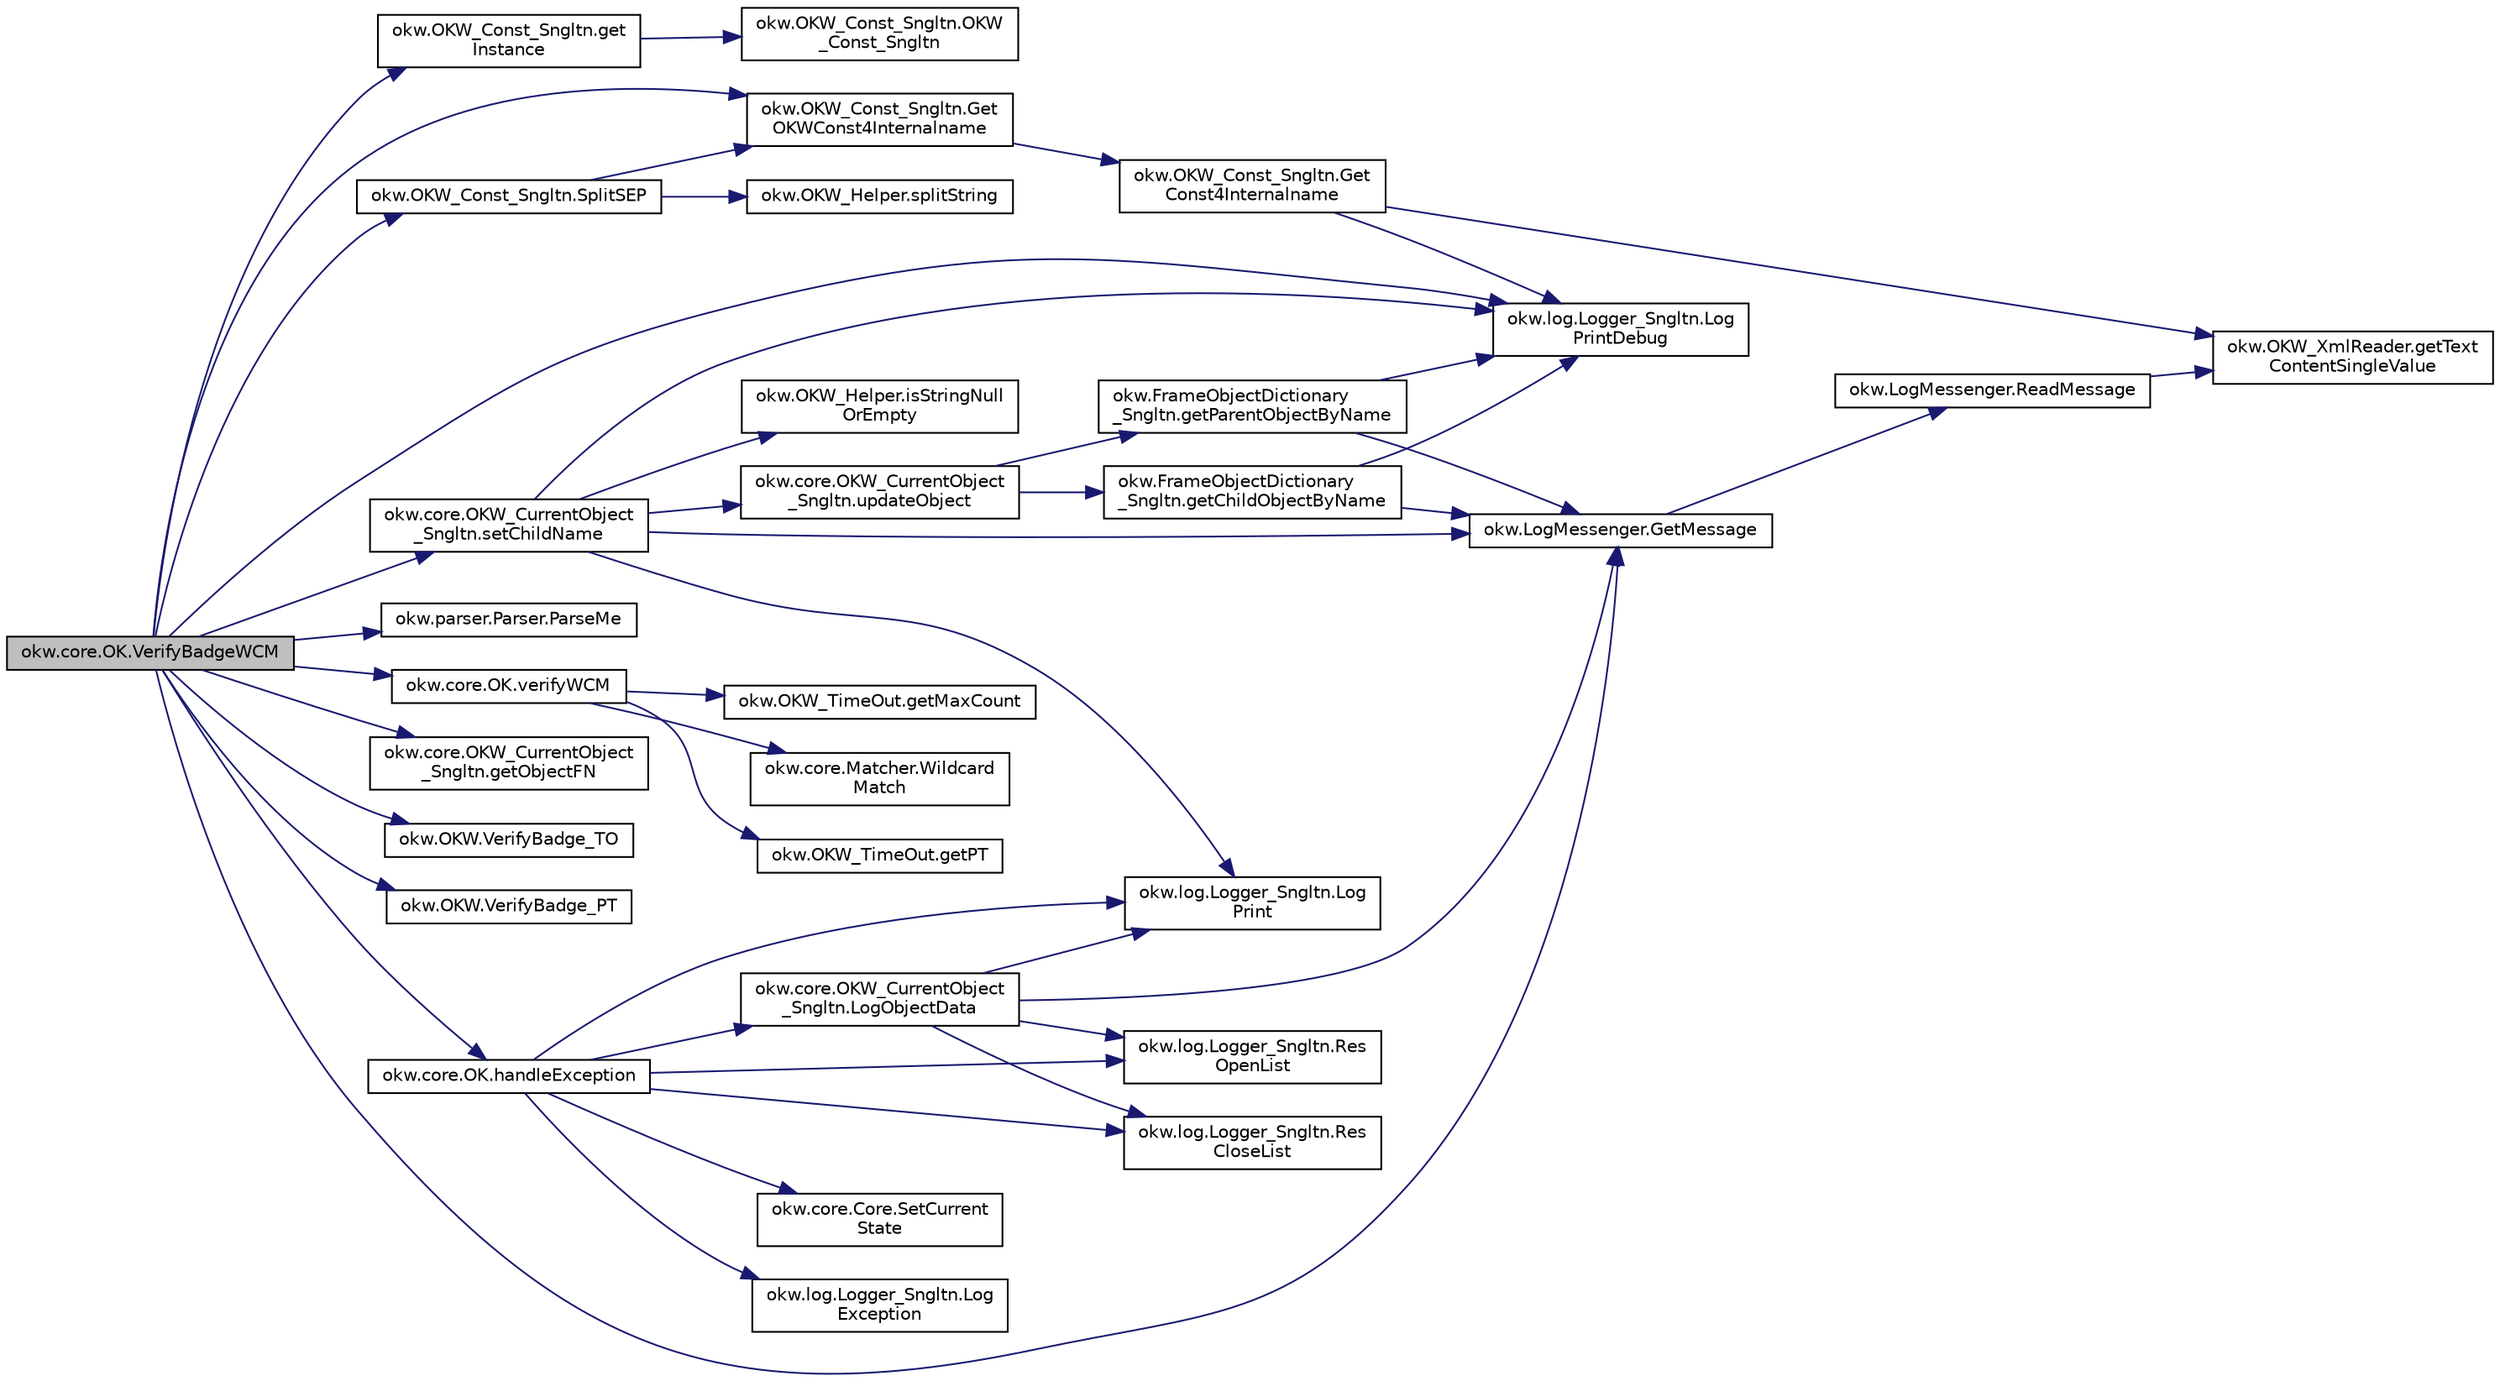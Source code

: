 digraph "okw.core.OK.VerifyBadgeWCM"
{
 // INTERACTIVE_SVG=YES
 // LATEX_PDF_SIZE
  edge [fontname="Helvetica",fontsize="10",labelfontname="Helvetica",labelfontsize="10"];
  node [fontname="Helvetica",fontsize="10",shape=record];
  rankdir="LR";
  Node998 [label="okw.core.OK.VerifyBadgeWCM",height=0.2,width=0.4,color="black", fillcolor="grey75", style="filled", fontcolor="black",tooltip="Überprüft den Badge des Objektes ."];
  Node998 -> Node999 [color="midnightblue",fontsize="10",style="solid",fontname="Helvetica"];
  Node999 [label="okw.OKW_Const_Sngltn.get\lInstance",height=0.2,width=0.4,color="black", fillcolor="white", style="filled",URL="$classokw_1_1_o_k_w___const___sngltn.html#afdb8f095b58cbd870dbb8eb353e3b0bf",tooltip="Holt die einzige Instanz dieser Klasse."];
  Node999 -> Node1000 [color="midnightblue",fontsize="10",style="solid",fontname="Helvetica"];
  Node1000 [label="okw.OKW_Const_Sngltn.OKW\l_Const_Sngltn",height=0.2,width=0.4,color="black", fillcolor="white", style="filled",URL="$classokw_1_1_o_k_w___const___sngltn.html#a8404c43fc549df30d37c369c7d6e89ae",tooltip="Privater Konstruktor ohne Parameter im Entwurfsmuster Singelton initialisiert die Klasse OKW_Const."];
  Node998 -> Node1001 [color="midnightblue",fontsize="10",style="solid",fontname="Helvetica"];
  Node1001 [label="okw.OKW_Const_Sngltn.Get\lOKWConst4Internalname",height=0.2,width=0.4,color="black", fillcolor="white", style="filled",URL="$classokw_1_1_o_k_w___const___sngltn.html#a02c05c79f7ea6e862a81a64ce23941fd",tooltip="Methode ermittelt für Internalname und der aktuell eingestellten Sprache den Wert für OKWConst."];
  Node1001 -> Node1002 [color="midnightblue",fontsize="10",style="solid",fontname="Helvetica"];
  Node1002 [label="okw.OKW_Const_Sngltn.Get\lConst4Internalname",height=0.2,width=0.4,color="black", fillcolor="white", style="filled",URL="$classokw_1_1_o_k_w___const___sngltn.html#a51cde06bf07e855ba4d69ff36b9a27f7",tooltip="Methode ermittelt für Internalname und der aktuell eingestellten Sprache den Wert für Const."];
  Node1002 -> Node1003 [color="midnightblue",fontsize="10",style="solid",fontname="Helvetica"];
  Node1003 [label="okw.log.Logger_Sngltn.Log\lPrintDebug",height=0.2,width=0.4,color="black", fillcolor="white", style="filled",URL="$classokw_1_1log_1_1_logger___sngltn.html#a313f97c79ba4662d9daaf7f537dd02f4",tooltip="Loggt eine Nachricht."];
  Node1002 -> Node1004 [color="midnightblue",fontsize="10",style="solid",fontname="Helvetica"];
  Node1004 [label="okw.OKW_XmlReader.getText\lContentSingleValue",height=0.2,width=0.4,color="black", fillcolor="white", style="filled",URL="$classokw_1_1_o_k_w___xml_reader.html#ab920b5335a2e1429c14cc5f8e79f39eb",tooltip="Lies den TextContent eines Tag."];
  Node998 -> Node1003 [color="midnightblue",fontsize="10",style="solid",fontname="Helvetica"];
  Node998 -> Node1005 [color="midnightblue",fontsize="10",style="solid",fontname="Helvetica"];
  Node1005 [label="okw.LogMessenger.GetMessage",height=0.2,width=0.4,color="black", fillcolor="white", style="filled",URL="$classokw_1_1_log_messenger.html#af225d1f037d47b3b085175c09d78bdd2",tooltip="Holt die Log-Meldung für MethodeNmae/Textkey ohne weitere Parameter."];
  Node1005 -> Node1006 [color="midnightblue",fontsize="10",style="solid",fontname="Helvetica"];
  Node1006 [label="okw.LogMessenger.ReadMessage",height=0.2,width=0.4,color="black", fillcolor="white", style="filled",URL="$classokw_1_1_log_messenger.html#a530cd6ab82ec82a04206a2e976ec06e3",tooltip="Interne Kernfunktion holt die Log-Meldung mit Platzhaltern aus der XML-Datei."];
  Node1006 -> Node1004 [color="midnightblue",fontsize="10",style="solid",fontname="Helvetica"];
  Node998 -> Node1007 [color="midnightblue",fontsize="10",style="solid",fontname="Helvetica"];
  Node1007 [label="okw.OKW_Const_Sngltn.SplitSEP",height=0.2,width=0.4,color="black", fillcolor="white", style="filled",URL="$classokw_1_1_o_k_w___const___sngltn.html#a3851ae4f27e2ae512749767b86b3fc13",tooltip="Methode trennt einen String und wandelt diesen in einen ListString um."];
  Node1007 -> Node1008 [color="midnightblue",fontsize="10",style="solid",fontname="Helvetica"];
  Node1008 [label="okw.OKW_Helper.splitString",height=0.2,width=0.4,color="black", fillcolor="white", style="filled",URL="$classokw_1_1_o_k_w___helper.html#a268ba5b6db697acd241f3ebea12c4194",tooltip="Splittet einen String am angegebenen Separator auf."];
  Node1007 -> Node1001 [color="midnightblue",fontsize="10",style="solid",fontname="Helvetica"];
  Node998 -> Node1009 [color="midnightblue",fontsize="10",style="solid",fontname="Helvetica"];
  Node1009 [label="okw.parser.Parser.ParseMe",height=0.2,width=0.4,color="black", fillcolor="white", style="filled",URL="$classokw_1_1parser_1_1_parser.html#a46afb901847316c744413ce473ecada3",tooltip="Parst einen _List&lt string&gt, ersetzt die Parser-Schlüsslewörter durch Werte."];
  Node998 -> Node1010 [color="midnightblue",fontsize="10",style="solid",fontname="Helvetica"];
  Node1010 [label="okw.core.OKW_CurrentObject\l_Sngltn.setChildName",height=0.2,width=0.4,color="black", fillcolor="white", style="filled",URL="$classokw_1_1core_1_1_o_k_w___current_object___sngltn.html#a461fa1ff29f4bc4a9798707ea7b71849",tooltip="Setzt das Kindobjekt."];
  Node1010 -> Node1003 [color="midnightblue",fontsize="10",style="solid",fontname="Helvetica"];
  Node1010 -> Node1005 [color="midnightblue",fontsize="10",style="solid",fontname="Helvetica"];
  Node1010 -> Node1011 [color="midnightblue",fontsize="10",style="solid",fontname="Helvetica"];
  Node1011 [label="okw.OKW_Helper.isStringNull\lOrEmpty",height=0.2,width=0.4,color="black", fillcolor="white", style="filled",URL="$classokw_1_1_o_k_w___helper.html#a3a7ba0f42b29adf70574830688e72e4a",tooltip="Prüft ob der gegeben String fpsStrin null oder leer (\"\") ist."];
  Node1010 -> Node1012 [color="midnightblue",fontsize="10",style="solid",fontname="Helvetica"];
  Node1012 [label="okw.log.Logger_Sngltn.Log\lPrint",height=0.2,width=0.4,color="black", fillcolor="white", style="filled",URL="$classokw_1_1log_1_1_logger___sngltn.html#a8ebceaddd6cc6963ddb8e08c72ea808c",tooltip="LogPrint Function: Prints the values of expressions to the results file."];
  Node1010 -> Node1013 [color="midnightblue",fontsize="10",style="solid",fontname="Helvetica"];
  Node1013 [label="okw.core.OKW_CurrentObject\l_Sngltn.updateObject",height=0.2,width=0.4,color="black", fillcolor="white", style="filled",URL="$classokw_1_1core_1_1_o_k_w___current_object___sngltn.html#a51204f2563ba8defb737da6653705819",tooltip="Methode aktualisert zwei Werte:"];
  Node1013 -> Node1014 [color="midnightblue",fontsize="10",style="solid",fontname="Helvetica"];
  Node1014 [label="okw.FrameObjectDictionary\l_Sngltn.getParentObjectByName",height=0.2,width=0.4,color="black", fillcolor="white", style="filled",URL="$classokw_1_1_frame_object_dictionary___sngltn.html#aeec07d71cbebe71ec3ec4d27e86d6c5c",tooltip="Die Methode liefert das Frame-Object des gegebenen FN eines Fensterobjektes zurück."];
  Node1014 -> Node1003 [color="midnightblue",fontsize="10",style="solid",fontname="Helvetica"];
  Node1014 -> Node1005 [color="midnightblue",fontsize="10",style="solid",fontname="Helvetica"];
  Node1013 -> Node1015 [color="midnightblue",fontsize="10",style="solid",fontname="Helvetica"];
  Node1015 [label="okw.FrameObjectDictionary\l_Sngltn.getChildObjectByName",height=0.2,width=0.4,color="black", fillcolor="white", style="filled",URL="$classokw_1_1_frame_object_dictionary___sngltn.html#a0a71734828093357dfc88b5fa242e361",tooltip="Die Methode liefert das Objekt des gegebenen Kindobjekttests zurück."];
  Node1015 -> Node1003 [color="midnightblue",fontsize="10",style="solid",fontname="Helvetica"];
  Node1015 -> Node1005 [color="midnightblue",fontsize="10",style="solid",fontname="Helvetica"];
  Node998 -> Node1016 [color="midnightblue",fontsize="10",style="solid",fontname="Helvetica"];
  Node1016 [label="okw.core.OKW_CurrentObject\l_Sngltn.getObjectFN",height=0.2,width=0.4,color="black", fillcolor="white", style="filled",URL="$classokw_1_1core_1_1_o_k_w___current_object___sngltn.html#a8a957bc040b9487a21adb41a52c56fd4",tooltip="Ermittelt den ObjektNamen des aktuellen Objektes."];
  Node998 -> Node1017 [color="midnightblue",fontsize="10",style="solid",fontname="Helvetica"];
  Node1017 [label="okw.OKW.VerifyBadge_TO",height=0.2,width=0.4,color="black", fillcolor="white", style="filled",URL="$interfaceokw_1_1_o_k_w.html#a340ed46e5dca0eb1581b25f3296a59dd",tooltip="TimeOut in Sekunden [s] für das Schlüsselwort VerifyBadge."];
  Node998 -> Node1018 [color="midnightblue",fontsize="10",style="solid",fontname="Helvetica"];
  Node1018 [label="okw.OKW.VerifyBadge_PT",height=0.2,width=0.4,color="black", fillcolor="white", style="filled",URL="$interfaceokw_1_1_o_k_w.html#a33560a4f4afe91c6fc95be846777ac55",tooltip="Polling Time in [ms] für das Schlüsselwort VerifyBadge."];
  Node998 -> Node1019 [color="midnightblue",fontsize="10",style="solid",fontname="Helvetica"];
  Node1019 [label="okw.core.OK.verifyWCM",height=0.2,width=0.4,color="black", fillcolor="white", style="filled",URL="$classokw_1_1core_1_1_o_k.html#a127f0328e514d1b9f8bc1a972269ecfc",tooltip=" "];
  Node1019 -> Node1020 [color="midnightblue",fontsize="10",style="solid",fontname="Helvetica"];
  Node1020 [label="okw.OKW_TimeOut.getMaxCount",height=0.2,width=0.4,color="black", fillcolor="white", style="filled",URL="$classokw_1_1_o_k_w___time_out.html#adf7b9cc33db065c1f284bb5db2227b51",tooltip="Anzahl der berechnetten Zyklen."];
  Node1019 -> Node1021 [color="midnightblue",fontsize="10",style="solid",fontname="Helvetica"];
  Node1021 [label="okw.core.Matcher.Wildcard\lMatch",height=0.2,width=0.4,color="black", fillcolor="white", style="filled",URL="$classokw_1_1core_1_1_matcher.html#a771af5fda0717ef20d2bc1866357eaa9",tooltip=" "];
  Node1019 -> Node1022 [color="midnightblue",fontsize="10",style="solid",fontname="Helvetica"];
  Node1022 [label="okw.OKW_TimeOut.getPT",height=0.2,width=0.4,color="black", fillcolor="white", style="filled",URL="$classokw_1_1_o_k_w___time_out.html#ab7142e5e6adc82f308a70177c71ced2c",tooltip="Wartezeit zwischen zwei Pollings in [ms]."];
  Node998 -> Node1023 [color="midnightblue",fontsize="10",style="solid",fontname="Helvetica"];
  Node1023 [label="okw.core.OK.handleException",height=0.2,width=0.4,color="black", fillcolor="white", style="filled",URL="$classokw_1_1core_1_1_o_k.html#a5a6db6a457bcb71c893f5d4eb615b2b7",tooltip="Zentrale Exception-Behandlung."];
  Node1023 -> Node1012 [color="midnightblue",fontsize="10",style="solid",fontname="Helvetica"];
  Node1023 -> Node1024 [color="midnightblue",fontsize="10",style="solid",fontname="Helvetica"];
  Node1024 [label="okw.log.Logger_Sngltn.Log\lException",height=0.2,width=0.4,color="black", fillcolor="white", style="filled",URL="$classokw_1_1log_1_1_logger___sngltn.html#aa29d396a2b9df1ac57079d777c548181",tooltip="LogException Function: Logs a Script Exception to the results file."];
  Node1023 -> Node1025 [color="midnightblue",fontsize="10",style="solid",fontname="Helvetica"];
  Node1025 [label="okw.log.Logger_Sngltn.Res\lOpenList",height=0.2,width=0.4,color="black", fillcolor="white", style="filled",URL="$classokw_1_1log_1_1_logger___sngltn.html#ab4fc711bb4c754f251372ff3b14ab9c9",tooltip="Creates a new hierarchical level in the results file."];
  Node1023 -> Node1026 [color="midnightblue",fontsize="10",style="solid",fontname="Helvetica"];
  Node1026 [label="okw.log.Logger_Sngltn.Res\lCloseList",height=0.2,width=0.4,color="black", fillcolor="white", style="filled",URL="$classokw_1_1log_1_1_logger___sngltn.html#a9b54104f7e0b4c0a473877b19dfaed56",tooltip="Closes a hierarchical level in the results file that was opened with ResOpenList."];
  Node1023 -> Node1027 [color="midnightblue",fontsize="10",style="solid",fontname="Helvetica"];
  Node1027 [label="okw.core.OKW_CurrentObject\l_Sngltn.LogObjectData",height=0.2,width=0.4,color="black", fillcolor="white", style="filled",URL="$classokw_1_1core_1_1_o_k_w___current_object___sngltn.html#a01b48f2c86a2f91909143ee9063dfd86",tooltip="Methode gibt alle wichtigen Informationen zum aktuellen Objekt aus."];
  Node1027 -> Node1025 [color="midnightblue",fontsize="10",style="solid",fontname="Helvetica"];
  Node1027 -> Node1012 [color="midnightblue",fontsize="10",style="solid",fontname="Helvetica"];
  Node1027 -> Node1005 [color="midnightblue",fontsize="10",style="solid",fontname="Helvetica"];
  Node1027 -> Node1026 [color="midnightblue",fontsize="10",style="solid",fontname="Helvetica"];
  Node1023 -> Node1028 [color="midnightblue",fontsize="10",style="solid",fontname="Helvetica"];
  Node1028 [label="okw.core.Core.SetCurrent\lState",height=0.2,width=0.4,color="black", fillcolor="white", style="filled",URL="$classokw_1_1core_1_1_core.html#aafe6e3d88e810dabf350b37058d4af97",tooltip="Setter zum Setzen des aktuellen Zustandes."];
}
